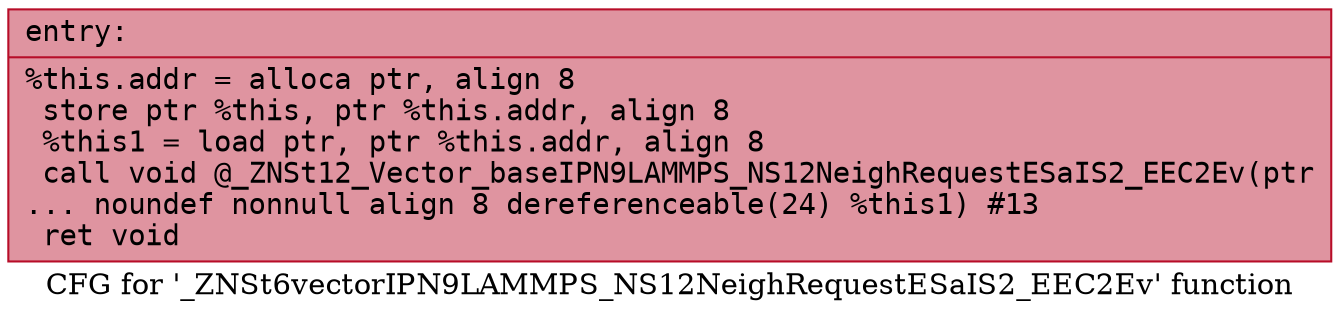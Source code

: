 digraph "CFG for '_ZNSt6vectorIPN9LAMMPS_NS12NeighRequestESaIS2_EEC2Ev' function" {
	label="CFG for '_ZNSt6vectorIPN9LAMMPS_NS12NeighRequestESaIS2_EEC2Ev' function";

	Node0x5563be004e80 [shape=record,color="#b70d28ff", style=filled, fillcolor="#b70d2870" fontname="Courier",label="{entry:\l|  %this.addr = alloca ptr, align 8\l  store ptr %this, ptr %this.addr, align 8\l  %this1 = load ptr, ptr %this.addr, align 8\l  call void @_ZNSt12_Vector_baseIPN9LAMMPS_NS12NeighRequestESaIS2_EEC2Ev(ptr\l... noundef nonnull align 8 dereferenceable(24) %this1) #13\l  ret void\l}"];
}
